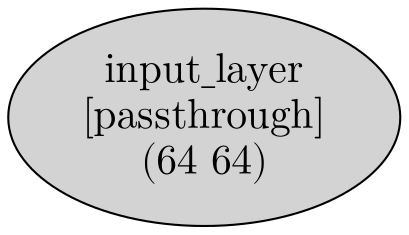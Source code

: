 digraph G {
  node [fontname=Math, fontsize=20, color=black, style=filled, fillcolor=lightgrey]
  input_layer [label="input_layer\n[passthrough]\n(64 64)"]
  input_layer -> { }
}
